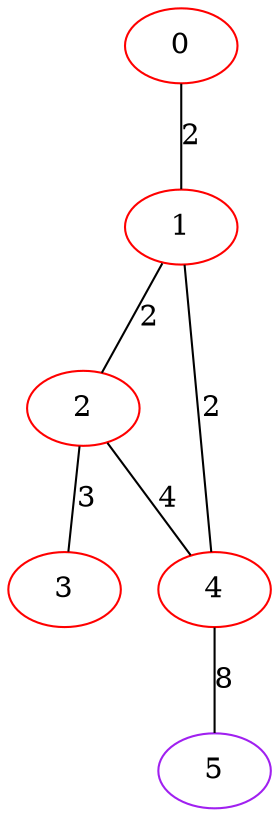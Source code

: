graph "" {
0 [color=red, weight=1];
1 [color=red, weight=1];
2 [color=red, weight=1];
3 [color=red, weight=1];
4 [color=red, weight=1];
5 [color=purple, weight=4];
0 -- 1  [key=0, label=2];
1 -- 2  [key=0, label=2];
1 -- 4  [key=0, label=2];
2 -- 3  [key=0, label=3];
2 -- 4  [key=0, label=4];
4 -- 5  [key=0, label=8];
}
